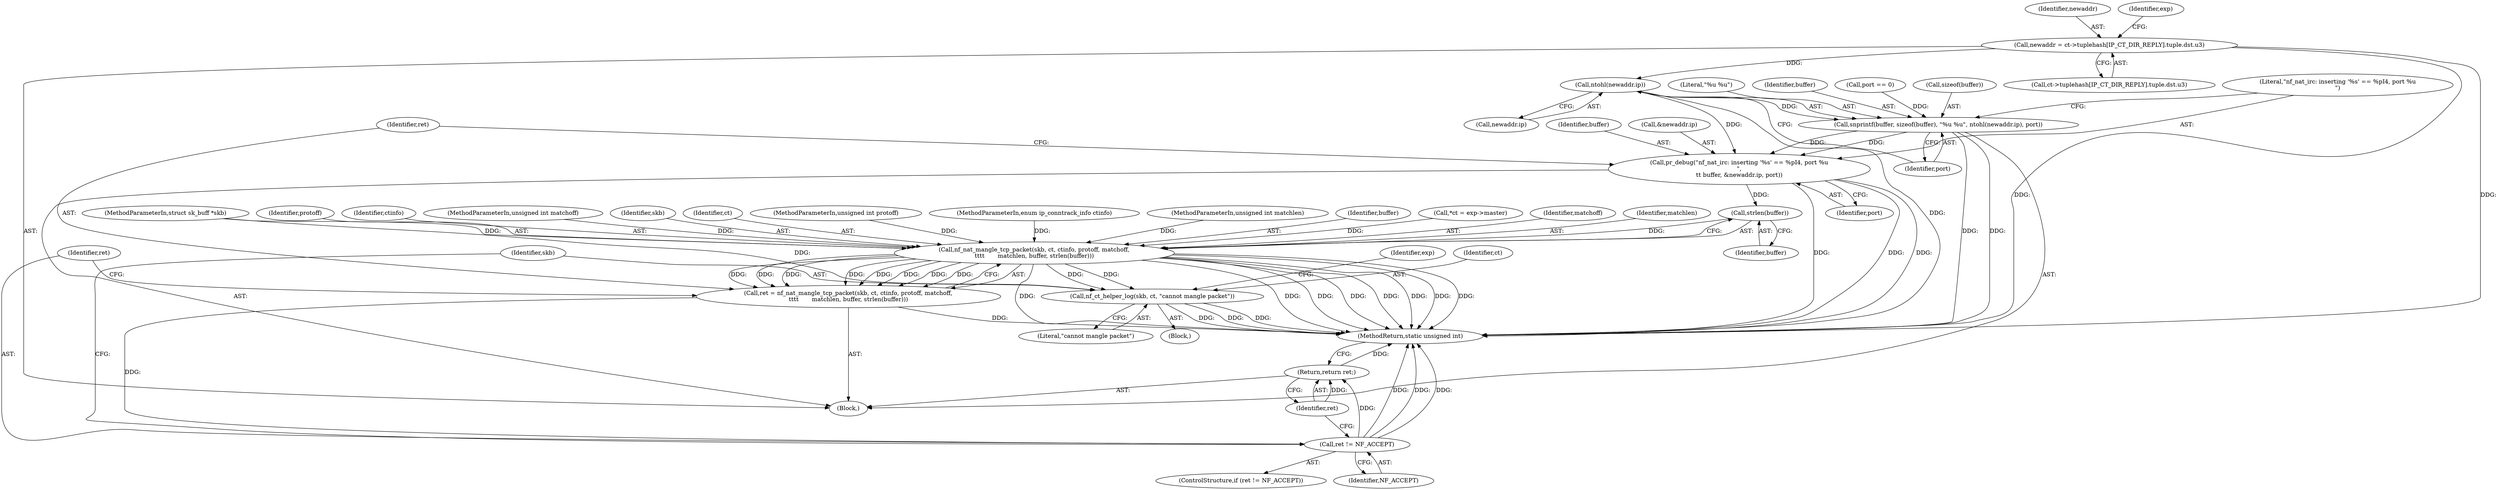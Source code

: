 digraph "0_linux_2690d97ade05c5325cbf7c72b94b90d265659886@pointer" {
"1000122" [label="(Call,newaddr = ct->tuplehash[IP_CT_DIR_REPLY].tuple.dst.u3)"];
"1000232" [label="(Call,ntohl(newaddr.ip))"];
"1000227" [label="(Call,snprintf(buffer, sizeof(buffer), \"%u %u\", ntohl(newaddr.ip), port))"];
"1000237" [label="(Call,pr_debug(\"nf_nat_irc: inserting '%s' == %pI4, port %u\n\",\n\t\t buffer, &newaddr.ip, port))"];
"1000255" [label="(Call,strlen(buffer))"];
"1000247" [label="(Call,nf_nat_mangle_tcp_packet(skb, ct, ctinfo, protoff, matchoff,\n\t\t\t\t       matchlen, buffer, strlen(buffer)))"];
"1000245" [label="(Call,ret = nf_nat_mangle_tcp_packet(skb, ct, ctinfo, protoff, matchoff,\n\t\t\t\t       matchlen, buffer, strlen(buffer)))"];
"1000258" [label="(Call,ret != NF_ACCEPT)"];
"1000268" [label="(Return,return ret;)"];
"1000262" [label="(Call,nf_ct_helper_log(skb, ct, \"cannot mangle packet\"))"];
"1000227" [label="(Call,snprintf(buffer, sizeof(buffer), \"%u %u\", ntohl(newaddr.ip), port))"];
"1000255" [label="(Call,strlen(buffer))"];
"1000258" [label="(Call,ret != NF_ACCEPT)"];
"1000124" [label="(Call,ct->tuplehash[IP_CT_DIR_REPLY].tuple.dst.u3)"];
"1000267" [label="(Identifier,exp)"];
"1000239" [label="(Identifier,buffer)"];
"1000254" [label="(Identifier,buffer)"];
"1000114" [label="(Call,*ct = exp->master)"];
"1000265" [label="(Literal,\"cannot mangle packet\")"];
"1000252" [label="(Identifier,matchoff)"];
"1000123" [label="(Identifier,newaddr)"];
"1000263" [label="(Identifier,skb)"];
"1000264" [label="(Identifier,ct)"];
"1000253" [label="(Identifier,matchlen)"];
"1000247" [label="(Call,nf_nat_mangle_tcp_packet(skb, ct, ctinfo, protoff, matchoff,\n\t\t\t\t       matchlen, buffer, strlen(buffer)))"];
"1000257" [label="(ControlStructure,if (ret != NF_ACCEPT))"];
"1000261" [label="(Block,)"];
"1000251" [label="(Identifier,protoff)"];
"1000105" [label="(MethodParameterIn,struct sk_buff *skb)"];
"1000256" [label="(Identifier,buffer)"];
"1000269" [label="(Identifier,ret)"];
"1000250" [label="(Identifier,ctinfo)"];
"1000240" [label="(Call,&newaddr.ip)"];
"1000217" [label="(Call,port == 0)"];
"1000108" [label="(MethodParameterIn,unsigned int matchoff)"];
"1000229" [label="(Call,sizeof(buffer))"];
"1000248" [label="(Identifier,skb)"];
"1000259" [label="(Identifier,ret)"];
"1000236" [label="(Identifier,port)"];
"1000244" [label="(Identifier,port)"];
"1000249" [label="(Identifier,ct)"];
"1000233" [label="(Call,newaddr.ip)"];
"1000107" [label="(MethodParameterIn,unsigned int protoff)"];
"1000106" [label="(MethodParameterIn,enum ip_conntrack_info ctinfo)"];
"1000111" [label="(Block,)"];
"1000231" [label="(Literal,\"%u %u\")"];
"1000139" [label="(Identifier,exp)"];
"1000245" [label="(Call,ret = nf_nat_mangle_tcp_packet(skb, ct, ctinfo, protoff, matchoff,\n\t\t\t\t       matchlen, buffer, strlen(buffer)))"];
"1000260" [label="(Identifier,NF_ACCEPT)"];
"1000237" [label="(Call,pr_debug(\"nf_nat_irc: inserting '%s' == %pI4, port %u\n\",\n\t\t buffer, &newaddr.ip, port))"];
"1000228" [label="(Identifier,buffer)"];
"1000238" [label="(Literal,\"nf_nat_irc: inserting '%s' == %pI4, port %u\n\")"];
"1000109" [label="(MethodParameterIn,unsigned int matchlen)"];
"1000232" [label="(Call,ntohl(newaddr.ip))"];
"1000268" [label="(Return,return ret;)"];
"1000122" [label="(Call,newaddr = ct->tuplehash[IP_CT_DIR_REPLY].tuple.dst.u3)"];
"1000246" [label="(Identifier,ret)"];
"1000270" [label="(MethodReturn,static unsigned int)"];
"1000262" [label="(Call,nf_ct_helper_log(skb, ct, \"cannot mangle packet\"))"];
"1000122" -> "1000111"  [label="AST: "];
"1000122" -> "1000124"  [label="CFG: "];
"1000123" -> "1000122"  [label="AST: "];
"1000124" -> "1000122"  [label="AST: "];
"1000139" -> "1000122"  [label="CFG: "];
"1000122" -> "1000270"  [label="DDG: "];
"1000122" -> "1000270"  [label="DDG: "];
"1000122" -> "1000232"  [label="DDG: "];
"1000232" -> "1000227"  [label="AST: "];
"1000232" -> "1000233"  [label="CFG: "];
"1000233" -> "1000232"  [label="AST: "];
"1000236" -> "1000232"  [label="CFG: "];
"1000232" -> "1000270"  [label="DDG: "];
"1000232" -> "1000227"  [label="DDG: "];
"1000232" -> "1000237"  [label="DDG: "];
"1000227" -> "1000111"  [label="AST: "];
"1000227" -> "1000236"  [label="CFG: "];
"1000228" -> "1000227"  [label="AST: "];
"1000229" -> "1000227"  [label="AST: "];
"1000231" -> "1000227"  [label="AST: "];
"1000236" -> "1000227"  [label="AST: "];
"1000238" -> "1000227"  [label="CFG: "];
"1000227" -> "1000270"  [label="DDG: "];
"1000227" -> "1000270"  [label="DDG: "];
"1000217" -> "1000227"  [label="DDG: "];
"1000227" -> "1000237"  [label="DDG: "];
"1000227" -> "1000237"  [label="DDG: "];
"1000237" -> "1000111"  [label="AST: "];
"1000237" -> "1000244"  [label="CFG: "];
"1000238" -> "1000237"  [label="AST: "];
"1000239" -> "1000237"  [label="AST: "];
"1000240" -> "1000237"  [label="AST: "];
"1000244" -> "1000237"  [label="AST: "];
"1000246" -> "1000237"  [label="CFG: "];
"1000237" -> "1000270"  [label="DDG: "];
"1000237" -> "1000270"  [label="DDG: "];
"1000237" -> "1000270"  [label="DDG: "];
"1000237" -> "1000255"  [label="DDG: "];
"1000255" -> "1000247"  [label="AST: "];
"1000255" -> "1000256"  [label="CFG: "];
"1000256" -> "1000255"  [label="AST: "];
"1000247" -> "1000255"  [label="CFG: "];
"1000255" -> "1000247"  [label="DDG: "];
"1000247" -> "1000245"  [label="AST: "];
"1000248" -> "1000247"  [label="AST: "];
"1000249" -> "1000247"  [label="AST: "];
"1000250" -> "1000247"  [label="AST: "];
"1000251" -> "1000247"  [label="AST: "];
"1000252" -> "1000247"  [label="AST: "];
"1000253" -> "1000247"  [label="AST: "];
"1000254" -> "1000247"  [label="AST: "];
"1000245" -> "1000247"  [label="CFG: "];
"1000247" -> "1000270"  [label="DDG: "];
"1000247" -> "1000270"  [label="DDG: "];
"1000247" -> "1000270"  [label="DDG: "];
"1000247" -> "1000270"  [label="DDG: "];
"1000247" -> "1000270"  [label="DDG: "];
"1000247" -> "1000270"  [label="DDG: "];
"1000247" -> "1000270"  [label="DDG: "];
"1000247" -> "1000270"  [label="DDG: "];
"1000247" -> "1000245"  [label="DDG: "];
"1000247" -> "1000245"  [label="DDG: "];
"1000247" -> "1000245"  [label="DDG: "];
"1000247" -> "1000245"  [label="DDG: "];
"1000247" -> "1000245"  [label="DDG: "];
"1000247" -> "1000245"  [label="DDG: "];
"1000247" -> "1000245"  [label="DDG: "];
"1000247" -> "1000245"  [label="DDG: "];
"1000105" -> "1000247"  [label="DDG: "];
"1000114" -> "1000247"  [label="DDG: "];
"1000106" -> "1000247"  [label="DDG: "];
"1000107" -> "1000247"  [label="DDG: "];
"1000108" -> "1000247"  [label="DDG: "];
"1000109" -> "1000247"  [label="DDG: "];
"1000247" -> "1000262"  [label="DDG: "];
"1000247" -> "1000262"  [label="DDG: "];
"1000245" -> "1000111"  [label="AST: "];
"1000246" -> "1000245"  [label="AST: "];
"1000259" -> "1000245"  [label="CFG: "];
"1000245" -> "1000270"  [label="DDG: "];
"1000245" -> "1000258"  [label="DDG: "];
"1000258" -> "1000257"  [label="AST: "];
"1000258" -> "1000260"  [label="CFG: "];
"1000259" -> "1000258"  [label="AST: "];
"1000260" -> "1000258"  [label="AST: "];
"1000263" -> "1000258"  [label="CFG: "];
"1000269" -> "1000258"  [label="CFG: "];
"1000258" -> "1000270"  [label="DDG: "];
"1000258" -> "1000270"  [label="DDG: "];
"1000258" -> "1000270"  [label="DDG: "];
"1000258" -> "1000268"  [label="DDG: "];
"1000268" -> "1000111"  [label="AST: "];
"1000268" -> "1000269"  [label="CFG: "];
"1000269" -> "1000268"  [label="AST: "];
"1000270" -> "1000268"  [label="CFG: "];
"1000268" -> "1000270"  [label="DDG: "];
"1000269" -> "1000268"  [label="DDG: "];
"1000262" -> "1000261"  [label="AST: "];
"1000262" -> "1000265"  [label="CFG: "];
"1000263" -> "1000262"  [label="AST: "];
"1000264" -> "1000262"  [label="AST: "];
"1000265" -> "1000262"  [label="AST: "];
"1000267" -> "1000262"  [label="CFG: "];
"1000262" -> "1000270"  [label="DDG: "];
"1000262" -> "1000270"  [label="DDG: "];
"1000262" -> "1000270"  [label="DDG: "];
"1000105" -> "1000262"  [label="DDG: "];
}
